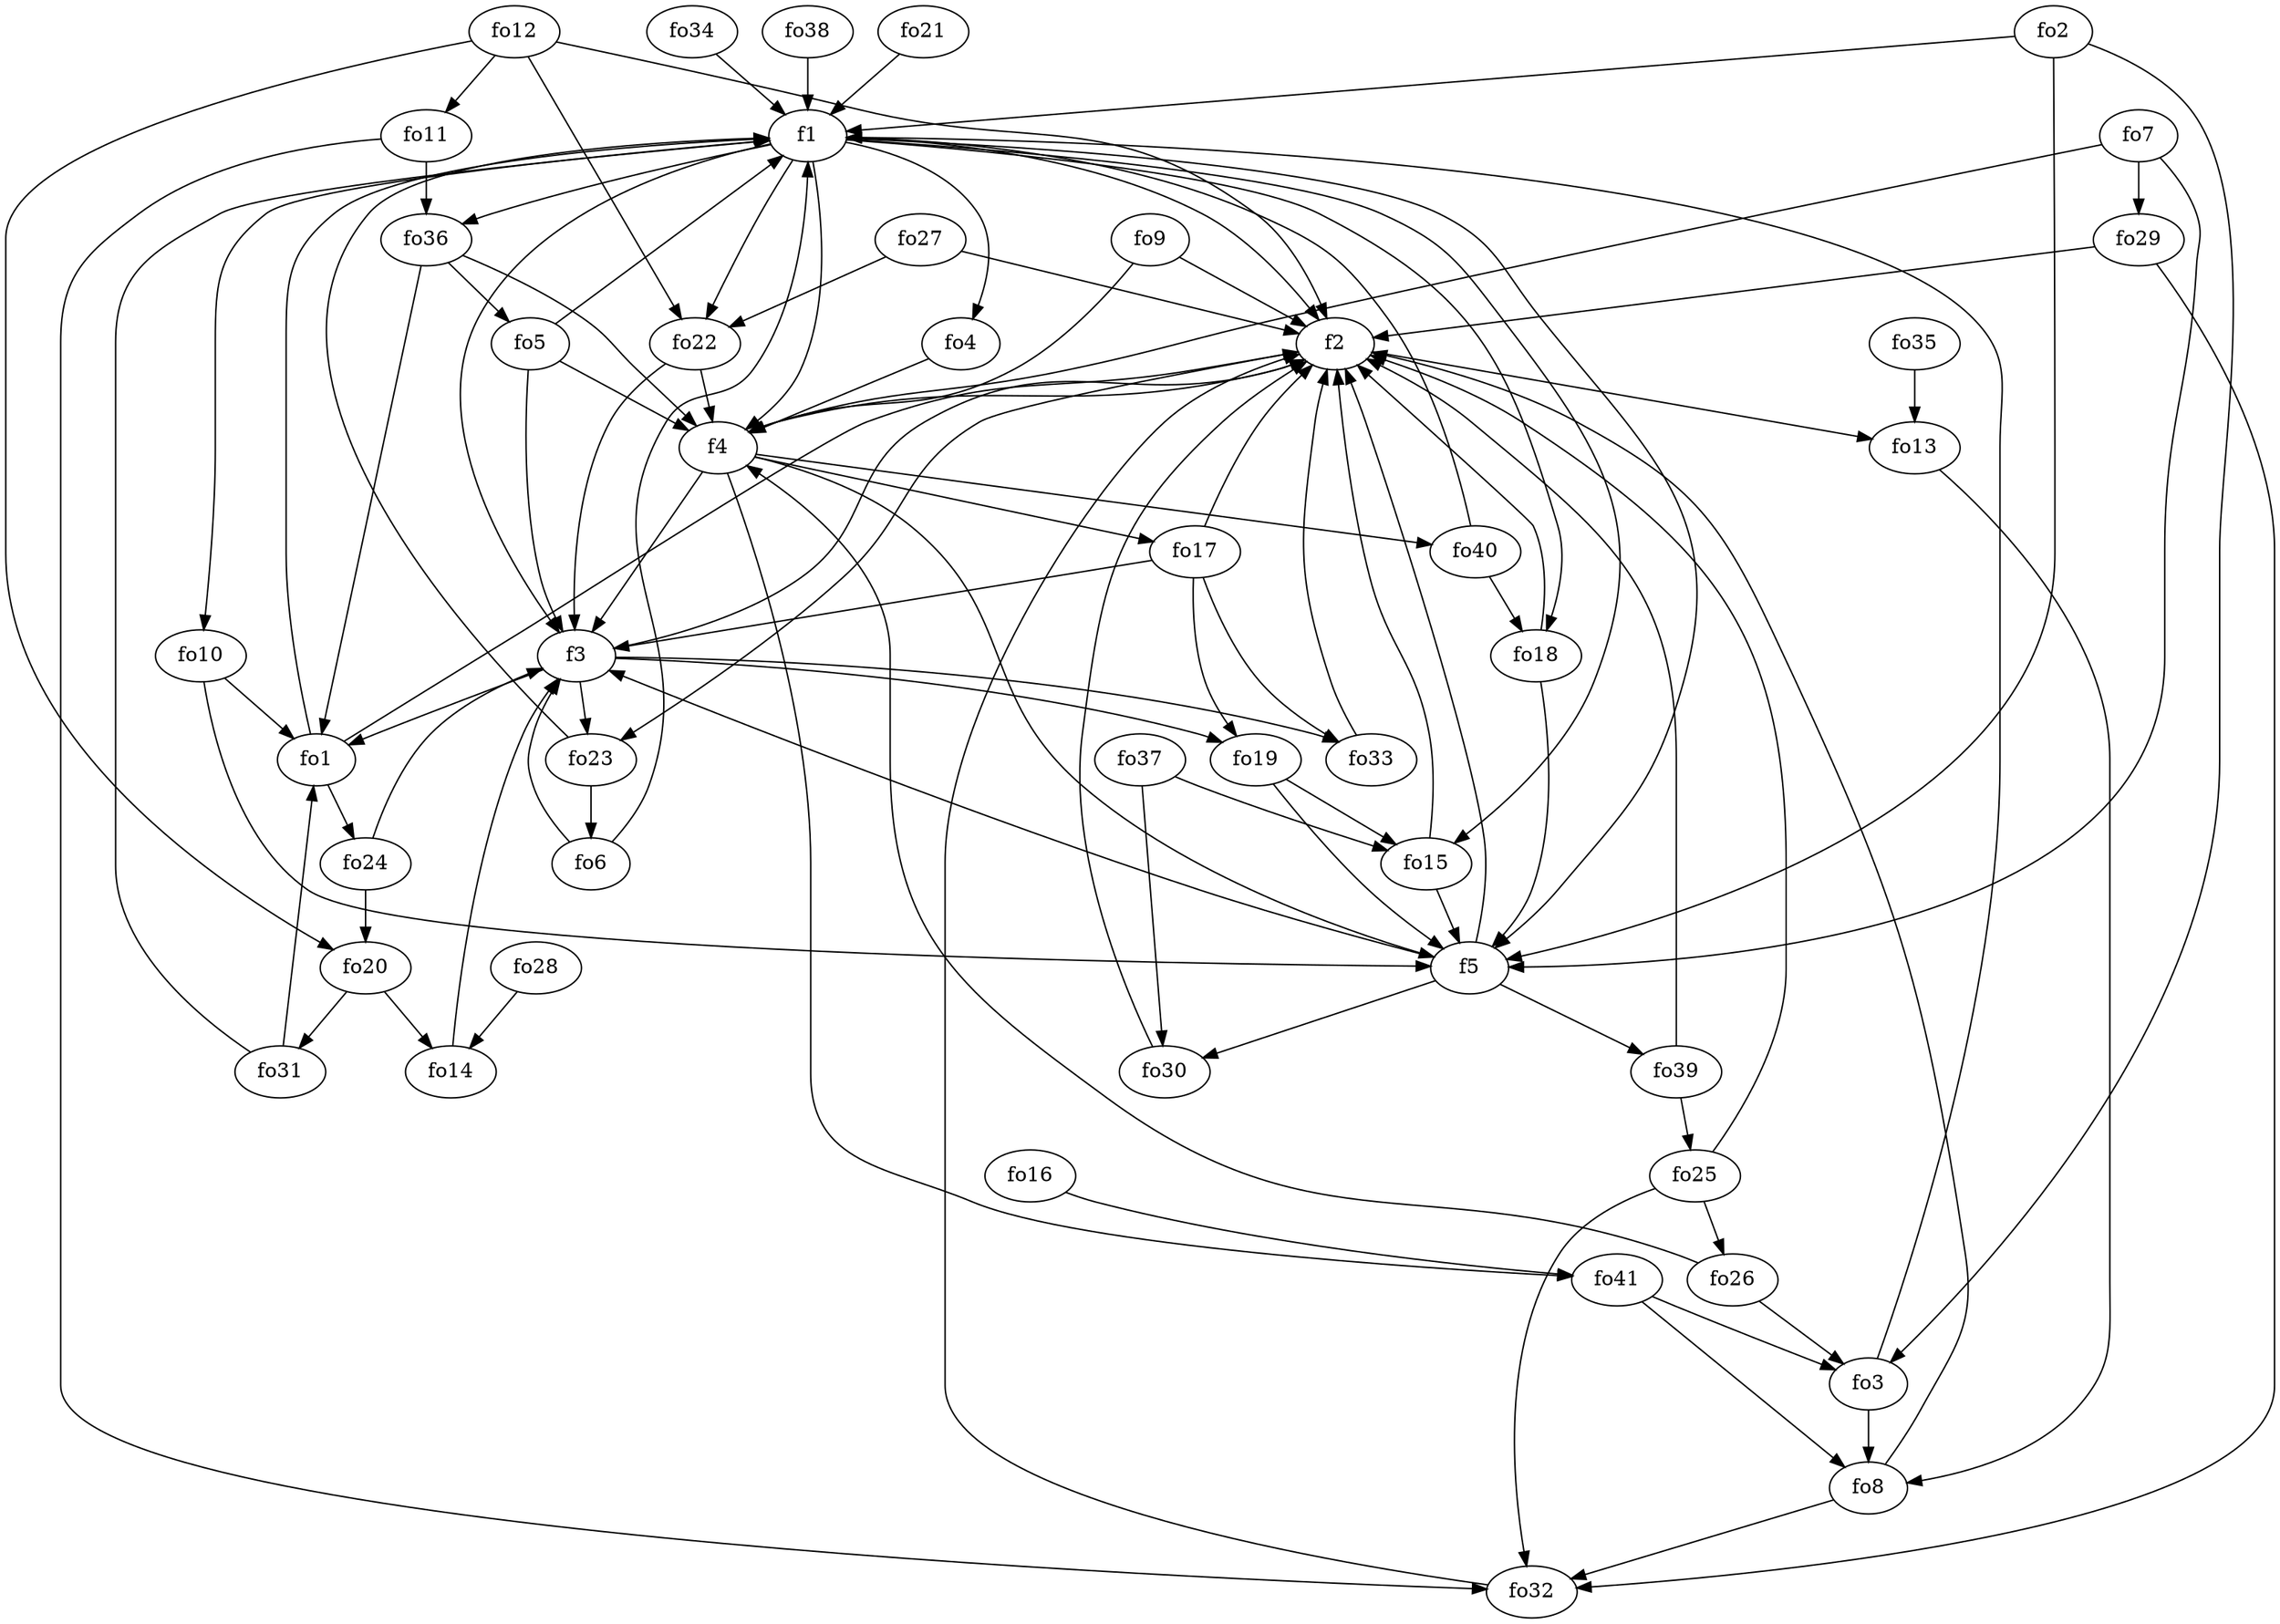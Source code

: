 strict digraph  {
f1;
f2;
f3;
f4;
f5;
fo1;
fo2;
fo3;
fo4;
fo5;
fo6;
fo7;
fo8;
fo9;
fo10;
fo11;
fo12;
fo13;
fo14;
fo15;
fo16;
fo17;
fo18;
fo19;
fo20;
fo21;
fo22;
fo23;
fo24;
fo25;
fo26;
fo27;
fo28;
fo29;
fo30;
fo31;
fo32;
fo33;
fo34;
fo35;
fo36;
fo37;
fo38;
fo39;
fo40;
fo41;
f1 -> f5  [weight=2];
f1 -> f3  [weight=2];
f1 -> fo4  [weight=2];
f1 -> f2  [weight=2];
f1 -> fo22  [weight=2];
f1 -> f4  [weight=2];
f1 -> fo36  [weight=2];
f1 -> fo18  [weight=2];
f1 -> fo10  [weight=2];
f1 -> fo15  [weight=2];
f2 -> f4  [weight=2];
f2 -> fo13  [weight=2];
f2 -> fo23  [weight=2];
f3 -> f2  [weight=2];
f3 -> fo19  [weight=2];
f3 -> fo33  [weight=2];
f3 -> fo1  [weight=2];
f3 -> fo23  [weight=2];
f4 -> f5  [weight=2];
f4 -> f3  [weight=2];
f4 -> fo41  [weight=2];
f4 -> fo40  [weight=2];
f4 -> fo17  [weight=2];
f5 -> f2  [weight=2];
f5 -> fo39  [weight=2];
f5 -> f3  [weight=2];
f5 -> fo30  [weight=2];
fo1 -> fo24  [weight=2];
fo1 -> f2  [weight=2];
fo1 -> f1  [weight=2];
fo2 -> f5  [weight=2];
fo2 -> fo3  [weight=2];
fo2 -> f1  [weight=2];
fo3 -> f1  [weight=2];
fo3 -> fo8  [weight=2];
fo4 -> f4  [weight=2];
fo5 -> f3  [weight=2];
fo5 -> f4  [weight=2];
fo5 -> f1  [weight=2];
fo6 -> f1  [weight=2];
fo6 -> f3  [weight=2];
fo7 -> f5  [weight=2];
fo7 -> fo29  [weight=2];
fo7 -> f4  [weight=2];
fo8 -> fo32  [weight=2];
fo8 -> f2  [weight=2];
fo9 -> f4  [weight=2];
fo9 -> f2  [weight=2];
fo10 -> f5  [weight=2];
fo10 -> fo1  [weight=2];
fo11 -> fo36  [weight=2];
fo11 -> fo32  [weight=2];
fo12 -> f2  [weight=2];
fo12 -> fo11  [weight=2];
fo12 -> fo20  [weight=2];
fo12 -> fo22  [weight=2];
fo13 -> fo8  [weight=2];
fo14 -> f3  [weight=2];
fo15 -> f5  [weight=2];
fo15 -> f2  [weight=2];
fo16 -> fo41  [weight=2];
fo17 -> f2  [weight=2];
fo17 -> fo33  [weight=2];
fo17 -> fo19  [weight=2];
fo17 -> f3  [weight=2];
fo18 -> f5  [weight=2];
fo18 -> f2  [weight=2];
fo19 -> fo15  [weight=2];
fo19 -> f5  [weight=2];
fo20 -> fo14  [weight=2];
fo20 -> fo31  [weight=2];
fo21 -> f1  [weight=2];
fo22 -> f3  [weight=2];
fo22 -> f4  [weight=2];
fo23 -> fo6  [weight=2];
fo23 -> f1  [weight=2];
fo24 -> f3  [weight=2];
fo24 -> fo20  [weight=2];
fo25 -> f2  [weight=2];
fo25 -> fo32  [weight=2];
fo25 -> fo26  [weight=2];
fo26 -> f4  [weight=2];
fo26 -> fo3  [weight=2];
fo27 -> fo22  [weight=2];
fo27 -> f2  [weight=2];
fo28 -> fo14  [weight=2];
fo29 -> f2  [weight=2];
fo29 -> fo32  [weight=2];
fo30 -> f2  [weight=2];
fo31 -> fo1  [weight=2];
fo31 -> f1  [weight=2];
fo32 -> f2  [weight=2];
fo33 -> f2  [weight=2];
fo34 -> f1  [weight=2];
fo35 -> fo13  [weight=2];
fo36 -> f4  [weight=2];
fo36 -> fo5  [weight=2];
fo36 -> fo1  [weight=2];
fo37 -> fo15  [weight=2];
fo37 -> fo30  [weight=2];
fo38 -> f1  [weight=2];
fo39 -> f2  [weight=2];
fo39 -> fo25  [weight=2];
fo40 -> f1  [weight=2];
fo40 -> fo18  [weight=2];
fo41 -> fo3  [weight=2];
fo41 -> fo8  [weight=2];
}
